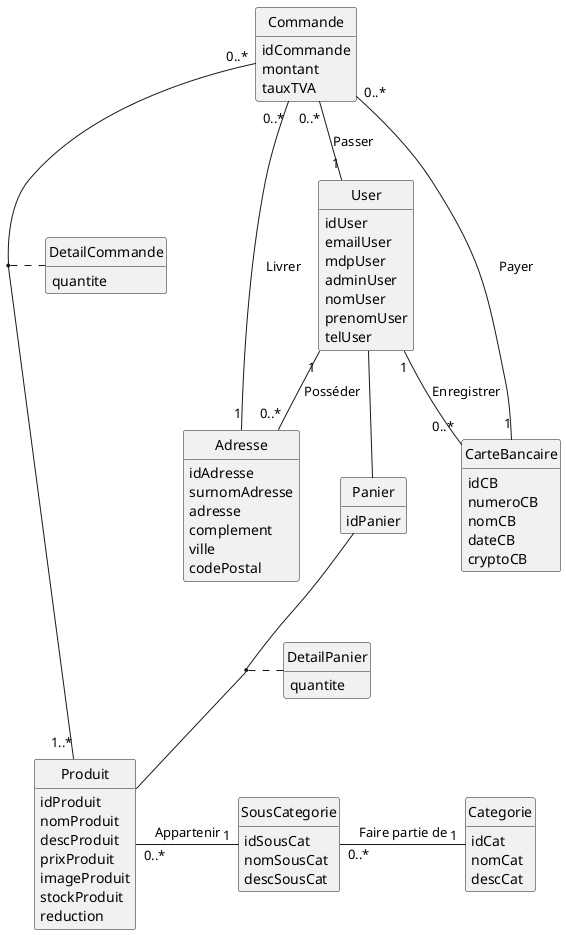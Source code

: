 @startuml
class Produit{
    idProduit
    nomProduit
    descProduit
    prixProduit
    imageProduit
    stockProduit
    reduction
}
class Categorie{
    idCat
    nomCat
    descCat
}
class SousCategorie{
    idSousCat
    nomSousCat
    descSousCat
}
class DetailCommande{
    quantite    
}
class Commande{
    idCommande
    montant
    tauxTVA
}
class User{
    idUser
    emailUser
    mdpUser
    adminUser
    nomUser
    prenomUser
    telUser
}
class User {
}
class Adresse{
    idAdresse
    surnomAdresse
    adresse
    complement
    ville
    codePostal
}
class CarteBancaire{
    idCB
    numeroCB
    nomCB
    dateCB
    cryptoCB
}
class Panier {
    idPanier
}
class DetailPanier {
    quantite
}

Produit "0..*" - "1" SousCategorie : Appartenir
SousCategorie "0..*" - "1" Categorie : Faire partie de
Commande "0..*" -- "1..*" Produit
(Commande, Produit) .. DetailCommande

Commande "0..*" -- "1" User : Passer
Commande "0..*" -- "1" CarteBancaire : Payer
Commande "0..*" -- "1" Adresse : Livrer

User "1" -- "0..*" Adresse : Posséder
User "1" -- "0..*" CarteBancaire  : Enregistrer

User -- Panier
(Panier, Produit) .. DetailPanier




hide empty methods
hide circle
@enduml